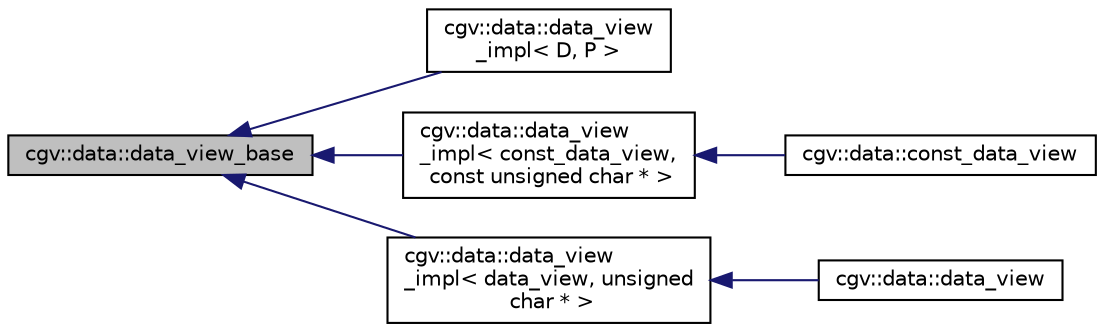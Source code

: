 digraph "cgv::data::data_view_base"
{
  bgcolor="transparent";
  edge [fontname="Helvetica",fontsize="10",labelfontname="Helvetica",labelfontsize="10"];
  node [fontname="Helvetica",fontsize="10",shape=record];
  rankdir="LR";
  Node1 [label="cgv::data::data_view_base",height=0.2,width=0.4,color="black", fillcolor="grey75", style="filled", fontcolor="black"];
  Node1 -> Node2 [dir="back",color="midnightblue",fontsize="10",style="solid",fontname="Helvetica"];
  Node2 [label="cgv::data::data_view\l_impl\< D, P \>",height=0.2,width=0.4,color="black",URL="$a00069.html"];
  Node1 -> Node3 [dir="back",color="midnightblue",fontsize="10",style="solid",fontname="Helvetica"];
  Node3 [label="cgv::data::data_view\l_impl\< const_data_view,\l const unsigned char * \>",height=0.2,width=0.4,color="black",URL="$a00069.html"];
  Node3 -> Node4 [dir="back",color="midnightblue",fontsize="10",style="solid",fontname="Helvetica"];
  Node4 [label="cgv::data::const_data_view",height=0.2,width=0.4,color="black",URL="$a00065.html"];
  Node1 -> Node5 [dir="back",color="midnightblue",fontsize="10",style="solid",fontname="Helvetica"];
  Node5 [label="cgv::data::data_view\l_impl\< data_view, unsigned\l char * \>",height=0.2,width=0.4,color="black",URL="$a00069.html"];
  Node5 -> Node6 [dir="back",color="midnightblue",fontsize="10",style="solid",fontname="Helvetica"];
  Node6 [label="cgv::data::data_view",height=0.2,width=0.4,color="black",URL="$a00067.html"];
}
